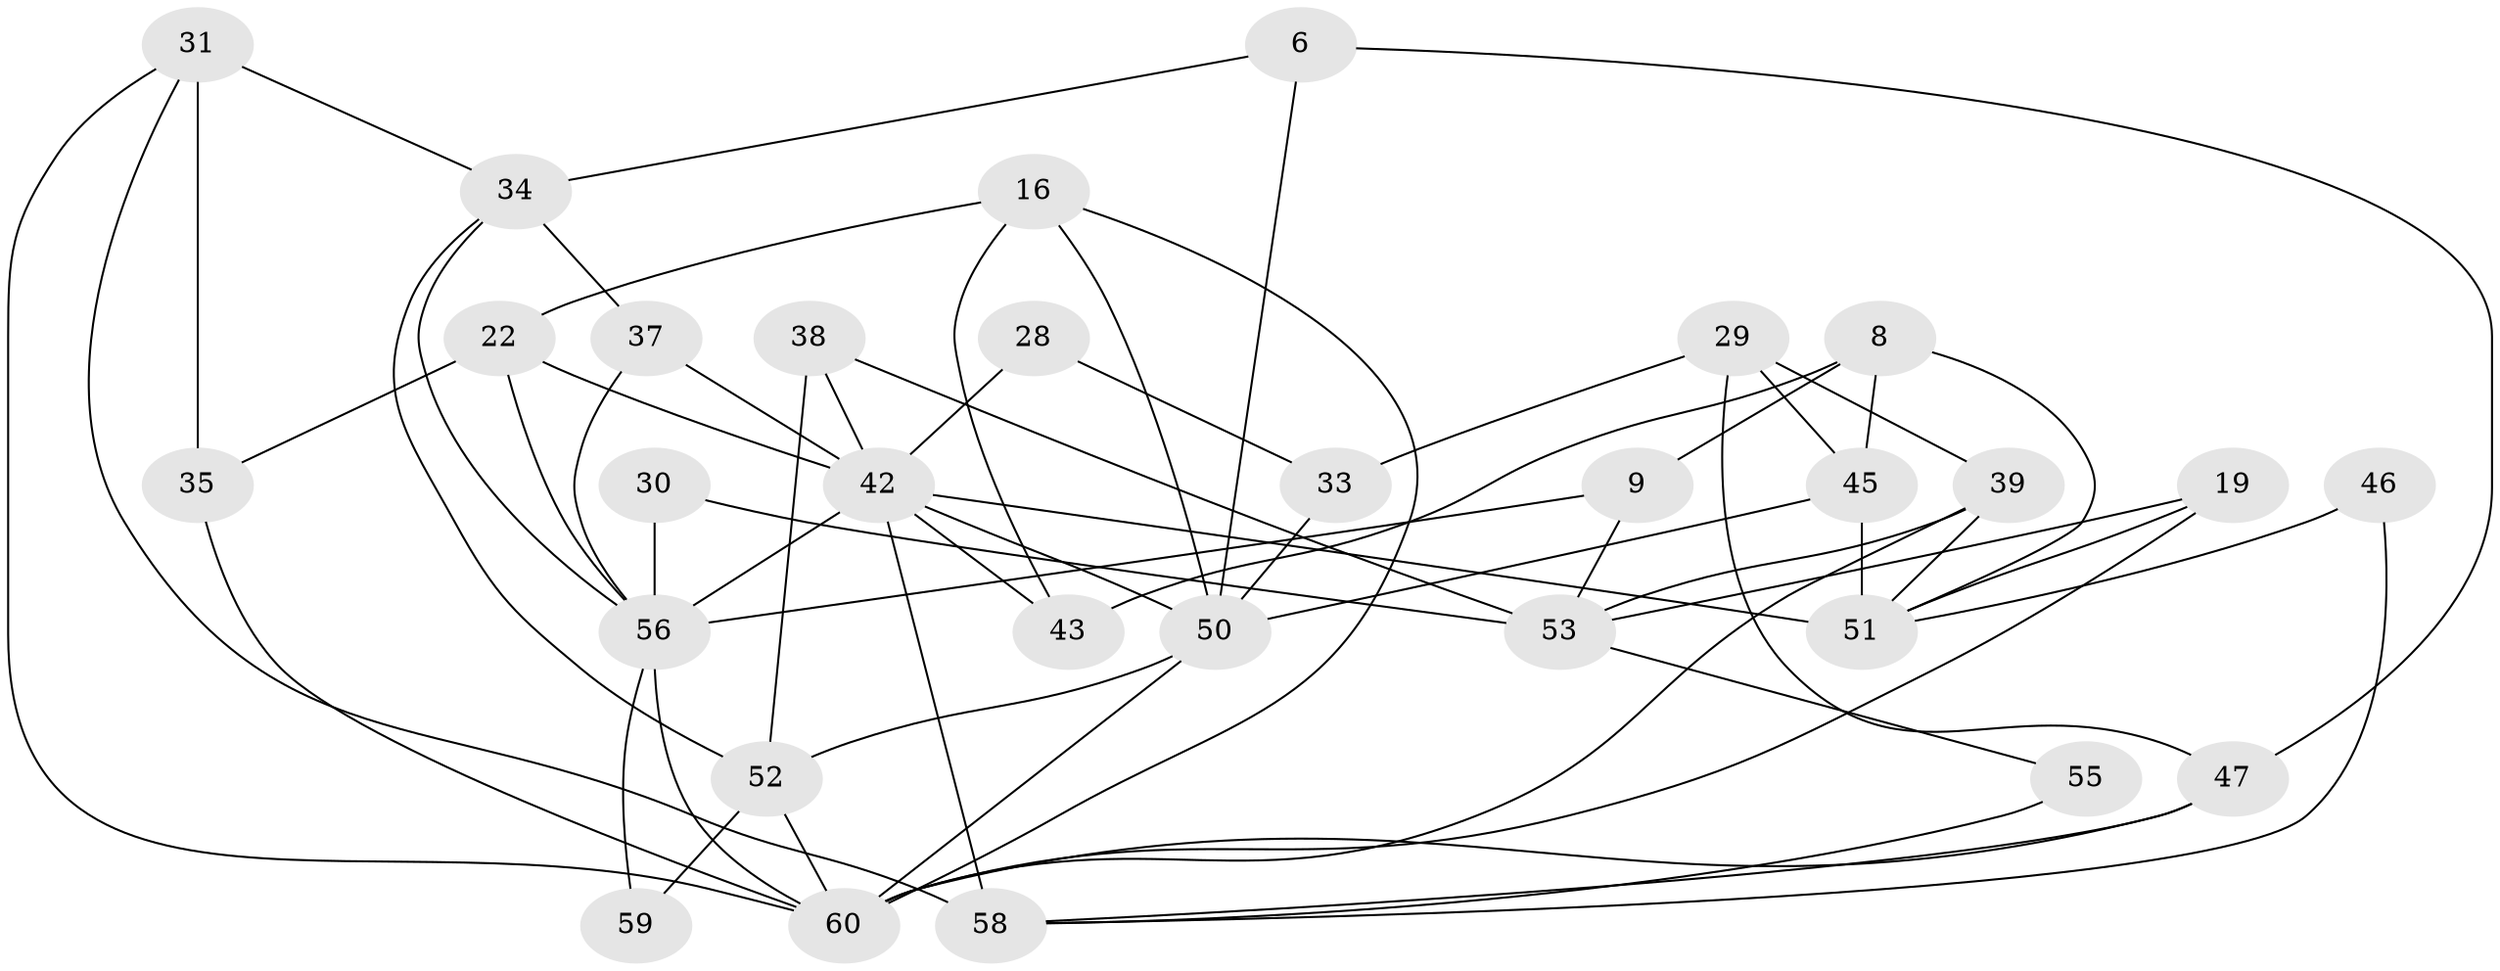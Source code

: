 // original degree distribution, {6: 0.11666666666666667, 4: 0.3, 3: 0.21666666666666667, 5: 0.18333333333333332, 2: 0.15, 7: 0.03333333333333333}
// Generated by graph-tools (version 1.1) at 2025/51/03/09/25 04:51:26]
// undirected, 30 vertices, 63 edges
graph export_dot {
graph [start="1"]
  node [color=gray90,style=filled];
  6;
  8 [super="+2"];
  9;
  16;
  19 [super="+3"];
  22;
  28;
  29;
  30;
  31;
  33;
  34 [super="+5"];
  35 [super="+20"];
  37 [super="+11"];
  38;
  39 [super="+23"];
  42 [super="+13+7+25"];
  43 [super="+21"];
  45 [super="+44"];
  46;
  47;
  50 [super="+40+26"];
  51 [super="+27+12"];
  52 [super="+32"];
  53 [super="+48"];
  55;
  56 [super="+18+54"];
  58 [super="+17"];
  59;
  60 [super="+57+49"];
  6 -- 34 [weight=2];
  6 -- 47;
  6 -- 50 [weight=2];
  8 -- 43 [weight=2];
  8 -- 9;
  8 -- 45;
  8 -- 51;
  9 -- 53;
  9 -- 56;
  16 -- 43;
  16 -- 22;
  16 -- 50;
  16 -- 60;
  19 -- 53;
  19 -- 51;
  19 -- 60 [weight=2];
  22 -- 35;
  22 -- 56;
  22 -- 42;
  28 -- 33;
  28 -- 42;
  29 -- 45 [weight=2];
  29 -- 47;
  29 -- 33;
  29 -- 39;
  30 -- 53;
  30 -- 56;
  31 -- 35 [weight=2];
  31 -- 34;
  31 -- 58;
  31 -- 60;
  33 -- 50;
  34 -- 56 [weight=2];
  34 -- 52;
  34 -- 37 [weight=2];
  35 -- 60;
  37 -- 56;
  37 -- 42 [weight=2];
  38 -- 53 [weight=2];
  38 -- 52;
  38 -- 42;
  39 -- 51 [weight=2];
  39 -- 53;
  39 -- 60 [weight=3];
  42 -- 50 [weight=3];
  42 -- 51 [weight=2];
  42 -- 43 [weight=2];
  42 -- 58 [weight=3];
  42 -- 56;
  45 -- 50;
  45 -- 51;
  46 -- 51;
  46 -- 58;
  47 -- 58;
  47 -- 60;
  50 -- 60 [weight=2];
  50 -- 52 [weight=2];
  52 -- 60 [weight=2];
  52 -- 59;
  53 -- 55;
  55 -- 58;
  56 -- 59;
  56 -- 60 [weight=4];
}

